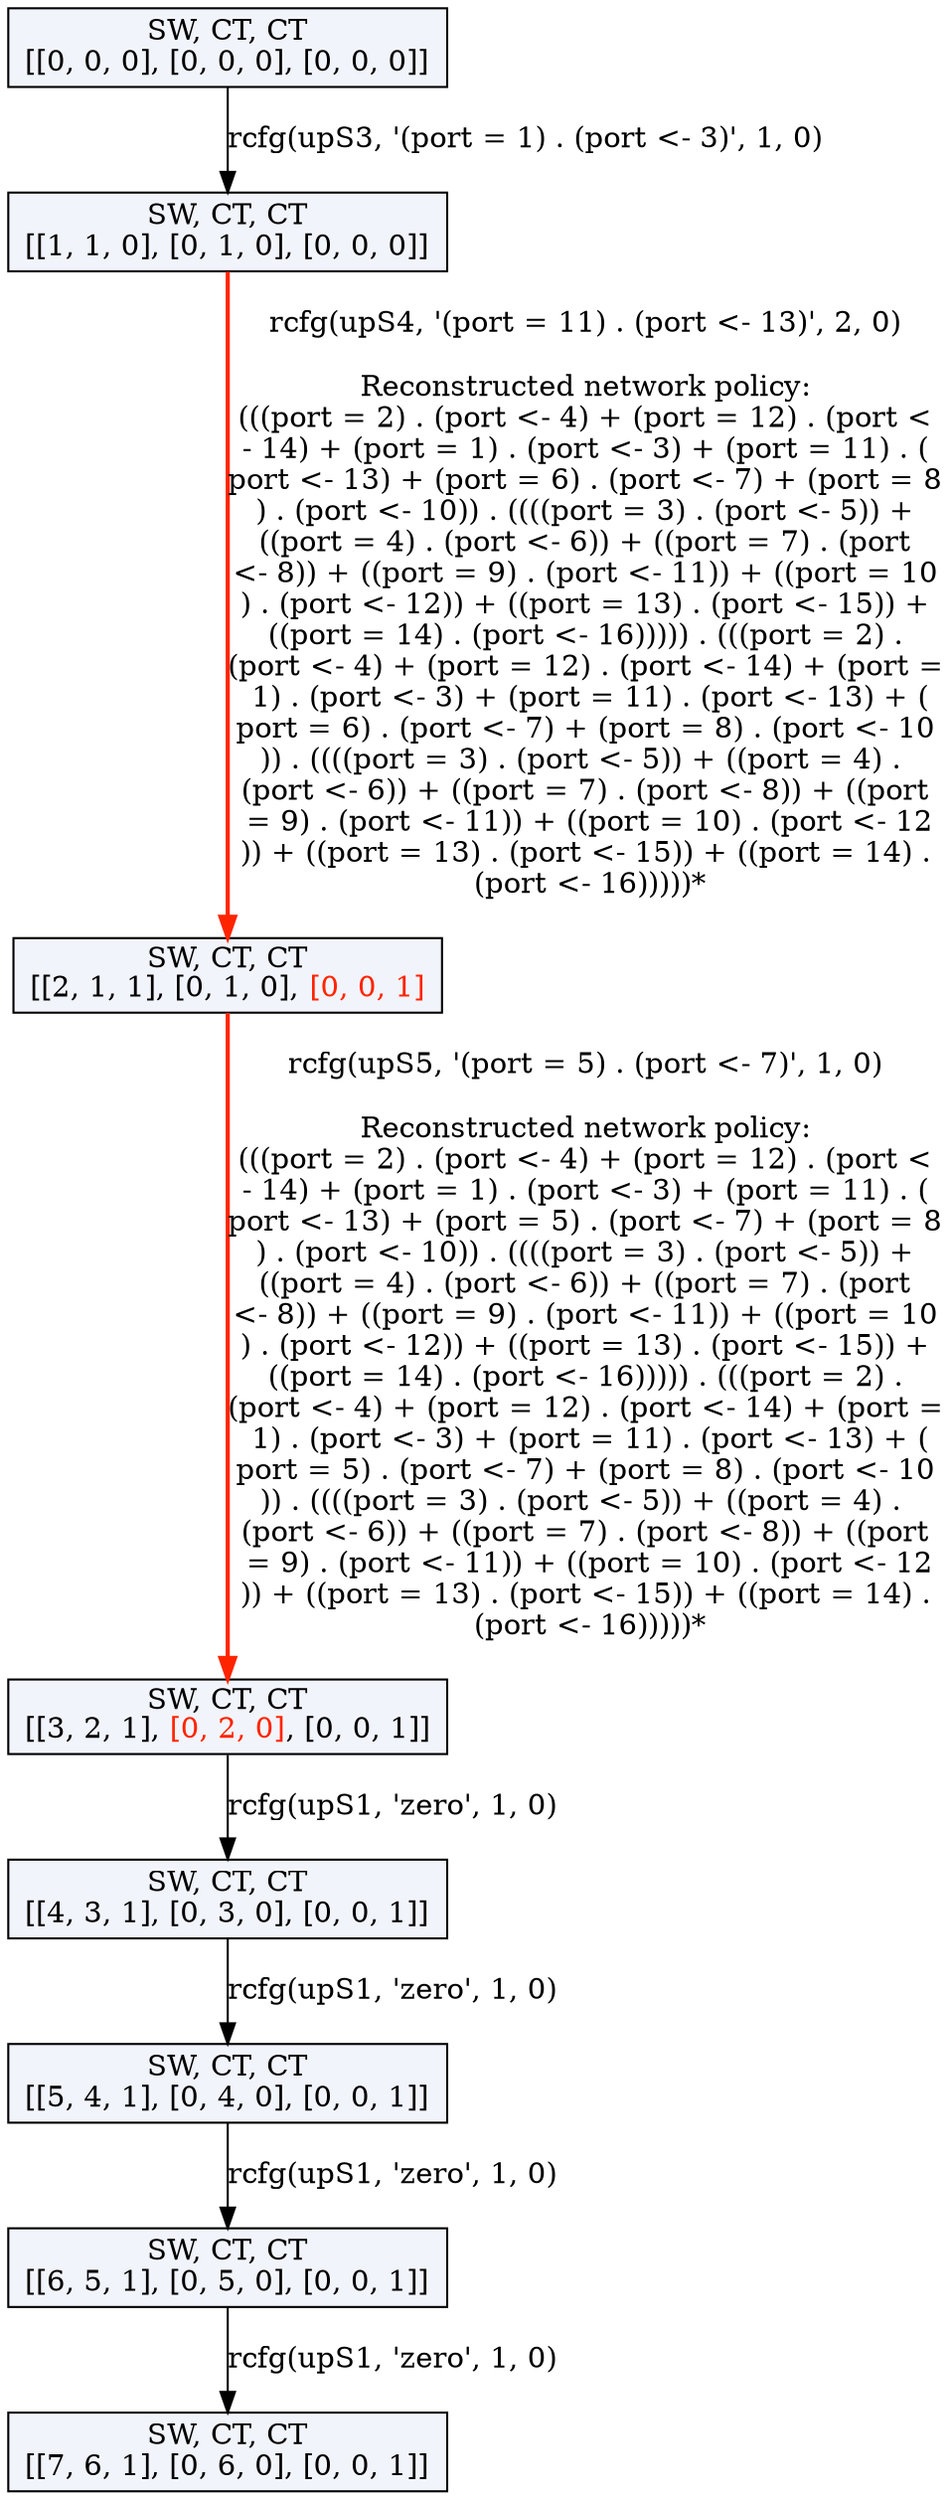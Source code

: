 digraph g {
n0 [label=<SW, CT, CT<br/>[[0, 0, 0], [0, 0, 0], [0, 0, 0]]>, shape=rectangle, style=filled, fillcolor="#F2F4FB"];
n1 [label=<SW, CT, CT<br/>[[1, 1, 0], [0, 1, 0], [0, 0, 0]]>, shape=rectangle, style=filled, fillcolor="#F2F4FB"];
n0 -> n1 [label="rcfg(upS3, '(port = 1) . (port <- 3)', 1, 0)", color="#000000", penwidth=1.0];
n2 [label=<SW, CT, CT<br/>[[2, 1, 1], [0, 1, 0], <font color="#FF2400">[0, 0, 1]</font>]>, shape=rectangle, style=filled, fillcolor="#F2F4FB"];
n1 -> n2 [label="rcfg(upS4, '(port = 11) . (port <- 13)', 2, 0)

Reconstructed network policy:
(((port = 2) . (port <- 4) + (port = 12) . (port <
- 14) + (port = 1) . (port <- 3) + (port = 11) . (
port <- 13) + (port = 6) . (port <- 7) + (port = 8
) . (port <- 10)) . ((((port = 3) . (port <- 5)) +
 ((port = 4) . (port <- 6)) + ((port = 7) . (port 
<- 8)) + ((port = 9) . (port <- 11)) + ((port = 10
) . (port <- 12)) + ((port = 13) . (port <- 15)) +
 ((port = 14) . (port <- 16))))) . (((port = 2) . 
(port <- 4) + (port = 12) . (port <- 14) + (port =
 1) . (port <- 3) + (port = 11) . (port <- 13) + (
port = 6) . (port <- 7) + (port = 8) . (port <- 10
)) . ((((port = 3) . (port <- 5)) + ((port = 4) . 
(port <- 6)) + ((port = 7) . (port <- 8)) + ((port
 = 9) . (port <- 11)) + ((port = 10) . (port <- 12
)) + ((port = 13) . (port <- 15)) + ((port = 14) .
 (port <- 16)))))*", color="#FF2400", penwidth=2.0];
n3 [label=<SW, CT, CT<br/>[[3, 2, 1], <font color="#FF2400">[0, 2, 0]</font>, [0, 0, 1]]>, shape=rectangle, style=filled, fillcolor="#F2F4FB"];
n2 -> n3 [label="rcfg(upS5, '(port = 5) . (port <- 7)', 1, 0)

Reconstructed network policy:
(((port = 2) . (port <- 4) + (port = 12) . (port <
- 14) + (port = 1) . (port <- 3) + (port = 11) . (
port <- 13) + (port = 5) . (port <- 7) + (port = 8
) . (port <- 10)) . ((((port = 3) . (port <- 5)) +
 ((port = 4) . (port <- 6)) + ((port = 7) . (port 
<- 8)) + ((port = 9) . (port <- 11)) + ((port = 10
) . (port <- 12)) + ((port = 13) . (port <- 15)) +
 ((port = 14) . (port <- 16))))) . (((port = 2) . 
(port <- 4) + (port = 12) . (port <- 14) + (port =
 1) . (port <- 3) + (port = 11) . (port <- 13) + (
port = 5) . (port <- 7) + (port = 8) . (port <- 10
)) . ((((port = 3) . (port <- 5)) + ((port = 4) . 
(port <- 6)) + ((port = 7) . (port <- 8)) + ((port
 = 9) . (port <- 11)) + ((port = 10) . (port <- 12
)) + ((port = 13) . (port <- 15)) + ((port = 14) .
 (port <- 16)))))*", color="#FF2400", penwidth=2.0];
n4 [label=<SW, CT, CT<br/>[[4, 3, 1], [0, 3, 0], [0, 0, 1]]>, shape=rectangle, style=filled, fillcolor="#F2F4FB"];
n3 -> n4 [label="rcfg(upS1, 'zero', 1, 0)", color="#000000", penwidth=1.0];
n5 [label=<SW, CT, CT<br/>[[5, 4, 1], [0, 4, 0], [0, 0, 1]]>, shape=rectangle, style=filled, fillcolor="#F2F4FB"];
n4 -> n5 [label="rcfg(upS1, 'zero', 1, 0)", color="#000000", penwidth=1.0];
n6 [label=<SW, CT, CT<br/>[[6, 5, 1], [0, 5, 0], [0, 0, 1]]>, shape=rectangle, style=filled, fillcolor="#F2F4FB"];
n5 -> n6 [label="rcfg(upS1, 'zero', 1, 0)", color="#000000", penwidth=1.0];
n7 [label=<SW, CT, CT<br/>[[7, 6, 1], [0, 6, 0], [0, 0, 1]]>, shape=rectangle, style=filled, fillcolor="#F2F4FB"];
n6 -> n7 [label="rcfg(upS1, 'zero', 1, 0)", color="#000000", penwidth=1.0];
}